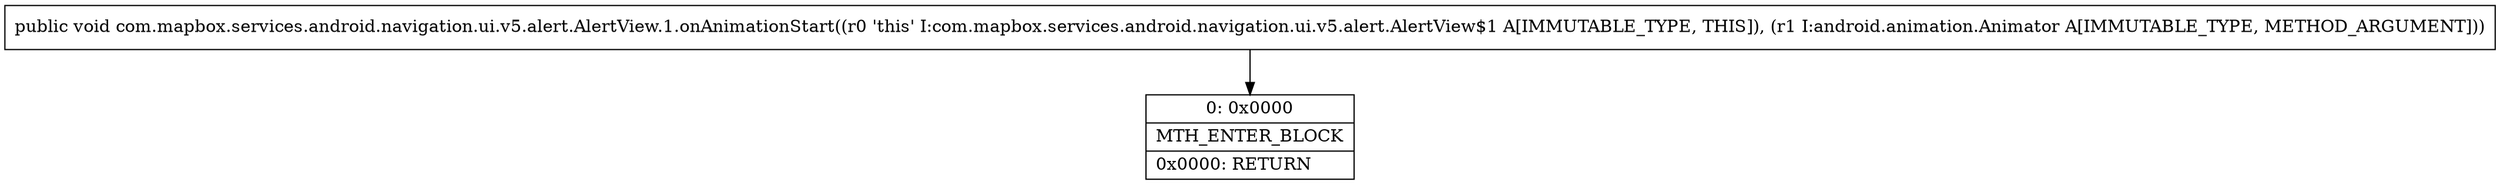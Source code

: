 digraph "CFG forcom.mapbox.services.android.navigation.ui.v5.alert.AlertView.1.onAnimationStart(Landroid\/animation\/Animator;)V" {
Node_0 [shape=record,label="{0\:\ 0x0000|MTH_ENTER_BLOCK\l|0x0000: RETURN   \l}"];
MethodNode[shape=record,label="{public void com.mapbox.services.android.navigation.ui.v5.alert.AlertView.1.onAnimationStart((r0 'this' I:com.mapbox.services.android.navigation.ui.v5.alert.AlertView$1 A[IMMUTABLE_TYPE, THIS]), (r1 I:android.animation.Animator A[IMMUTABLE_TYPE, METHOD_ARGUMENT])) }"];
MethodNode -> Node_0;
}

